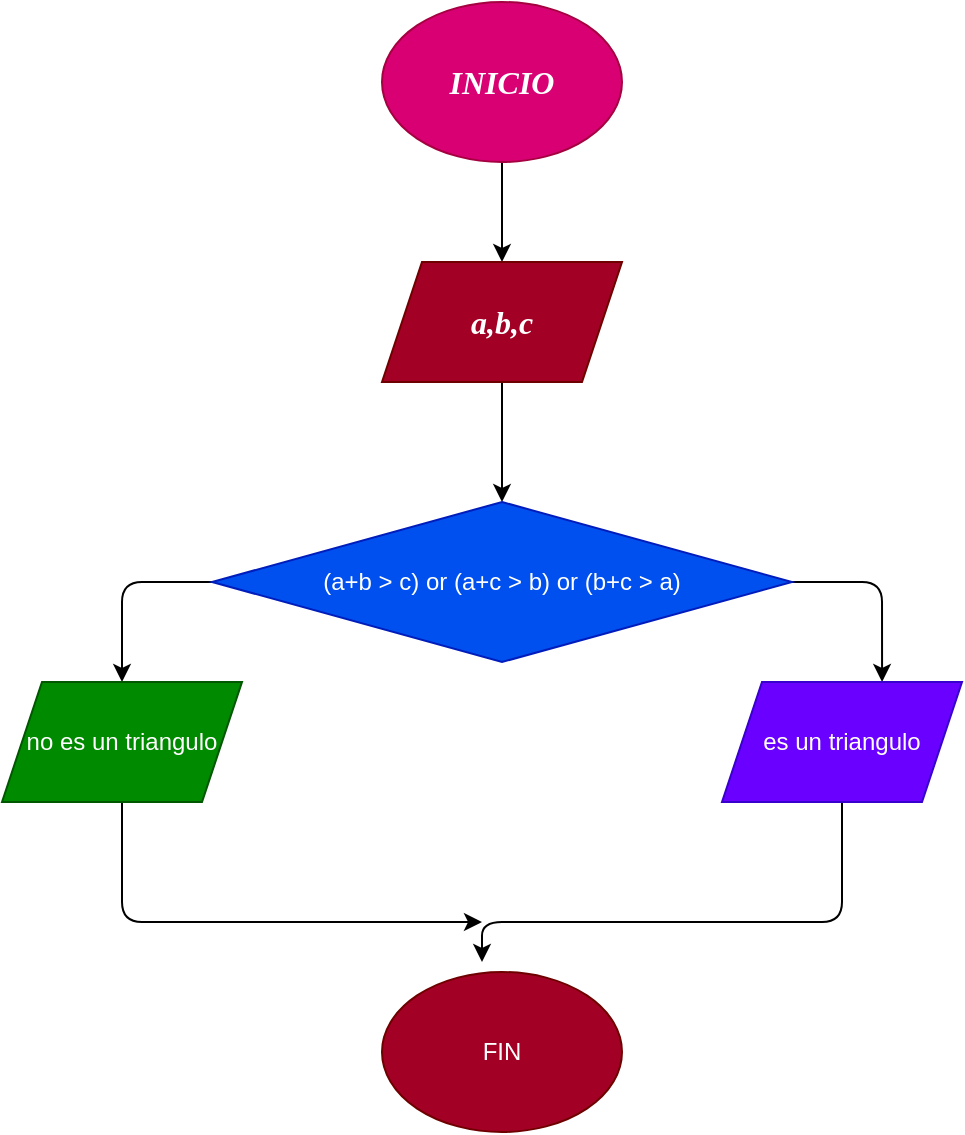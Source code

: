 <mxfile>
    <diagram id="s1neqyOz7z3ws1ZKGgSv" name="Página-1">
        <mxGraphModel dx="658" dy="457" grid="1" gridSize="10" guides="1" tooltips="1" connect="1" arrows="1" fold="1" page="1" pageScale="1" pageWidth="827" pageHeight="1169" math="0" shadow="0">
            <root>
                <mxCell id="0"/>
                <mxCell id="1" parent="0"/>
                <mxCell id="8" value="" style="edgeStyle=none;html=1;fontFamily=Comic Sans MS;fontSize=16;" edge="1" parent="1" source="2" target="3">
                    <mxGeometry relative="1" as="geometry"/>
                </mxCell>
                <mxCell id="2" value="INICIO" style="ellipse;whiteSpace=wrap;html=1;fontSize=16;fontFamily=Comic Sans MS;fontStyle=3;fillColor=#d80073;fontColor=#ffffff;strokeColor=#A50040;" vertex="1" parent="1">
                    <mxGeometry x="310" y="60" width="120" height="80" as="geometry"/>
                </mxCell>
                <mxCell id="9" value="" style="edgeStyle=none;html=1;fontFamily=Comic Sans MS;fontSize=16;" edge="1" parent="1" source="3" target="4">
                    <mxGeometry relative="1" as="geometry"/>
                </mxCell>
                <mxCell id="3" value="&lt;b&gt;&lt;i&gt;&lt;font style=&quot;font-size: 16px;&quot;&gt;a,b,c&lt;/font&gt;&lt;/i&gt;&lt;/b&gt;" style="shape=parallelogram;perimeter=parallelogramPerimeter;whiteSpace=wrap;html=1;fixedSize=1;fontSize=14;fontFamily=Comic Sans MS;fillColor=#a20025;fontColor=#ffffff;strokeColor=#6F0000;" vertex="1" parent="1">
                    <mxGeometry x="310" y="190" width="120" height="60" as="geometry"/>
                </mxCell>
                <mxCell id="16" value="" style="edgeStyle=none;html=1;fontFamily=Comic Sans MS;fontSize=16;entryX=0.667;entryY=0;entryDx=0;entryDy=0;entryPerimeter=0;" edge="1" parent="1" source="4" target="6">
                    <mxGeometry relative="1" as="geometry">
                        <Array as="points">
                            <mxPoint x="560" y="350"/>
                        </Array>
                    </mxGeometry>
                </mxCell>
                <mxCell id="18" value="" style="edgeStyle=none;html=1;fontFamily=Comic Sans MS;fontSize=16;entryX=0.5;entryY=0;entryDx=0;entryDy=0;" edge="1" parent="1" source="4" target="5">
                    <mxGeometry relative="1" as="geometry">
                        <mxPoint x="60" y="350" as="targetPoint"/>
                        <Array as="points">
                            <mxPoint x="180" y="350"/>
                        </Array>
                    </mxGeometry>
                </mxCell>
                <mxCell id="4" value="(a+b &amp;gt; c) or (a+c &amp;gt; b) or (b+c &amp;gt; a)" style="rhombus;whiteSpace=wrap;html=1;fillColor=#0050ef;fontColor=#ffffff;strokeColor=#001DBC;" vertex="1" parent="1">
                    <mxGeometry x="225" y="310" width="290" height="80" as="geometry"/>
                </mxCell>
                <mxCell id="20" value="" style="edgeStyle=none;html=1;fontFamily=Comic Sans MS;fontSize=16;" edge="1" parent="1" source="5">
                    <mxGeometry relative="1" as="geometry">
                        <mxPoint x="360" y="520" as="targetPoint"/>
                        <Array as="points">
                            <mxPoint x="180" y="520"/>
                        </Array>
                    </mxGeometry>
                </mxCell>
                <mxCell id="5" value="no es un triangulo" style="shape=parallelogram;perimeter=parallelogramPerimeter;whiteSpace=wrap;html=1;fixedSize=1;fillColor=#008a00;fontColor=#ffffff;strokeColor=#005700;" vertex="1" parent="1">
                    <mxGeometry x="120" y="400" width="120" height="60" as="geometry"/>
                </mxCell>
                <mxCell id="22" value="" style="edgeStyle=none;html=1;fontFamily=Comic Sans MS;fontSize=16;" edge="1" parent="1" source="6">
                    <mxGeometry relative="1" as="geometry">
                        <mxPoint x="360" y="540" as="targetPoint"/>
                        <Array as="points">
                            <mxPoint x="540" y="520"/>
                            <mxPoint x="360" y="520"/>
                        </Array>
                    </mxGeometry>
                </mxCell>
                <mxCell id="6" value="es un triangulo" style="shape=parallelogram;perimeter=parallelogramPerimeter;whiteSpace=wrap;html=1;fixedSize=1;fillColor=#6a00ff;fontColor=#ffffff;strokeColor=#3700CC;" vertex="1" parent="1">
                    <mxGeometry x="480" y="400" width="120" height="60" as="geometry"/>
                </mxCell>
                <mxCell id="7" value="FIN" style="ellipse;whiteSpace=wrap;html=1;fillColor=#a20025;fontColor=#ffffff;strokeColor=#6F0000;" vertex="1" parent="1">
                    <mxGeometry x="310" y="545" width="120" height="80" as="geometry"/>
                </mxCell>
            </root>
        </mxGraphModel>
    </diagram>
</mxfile>